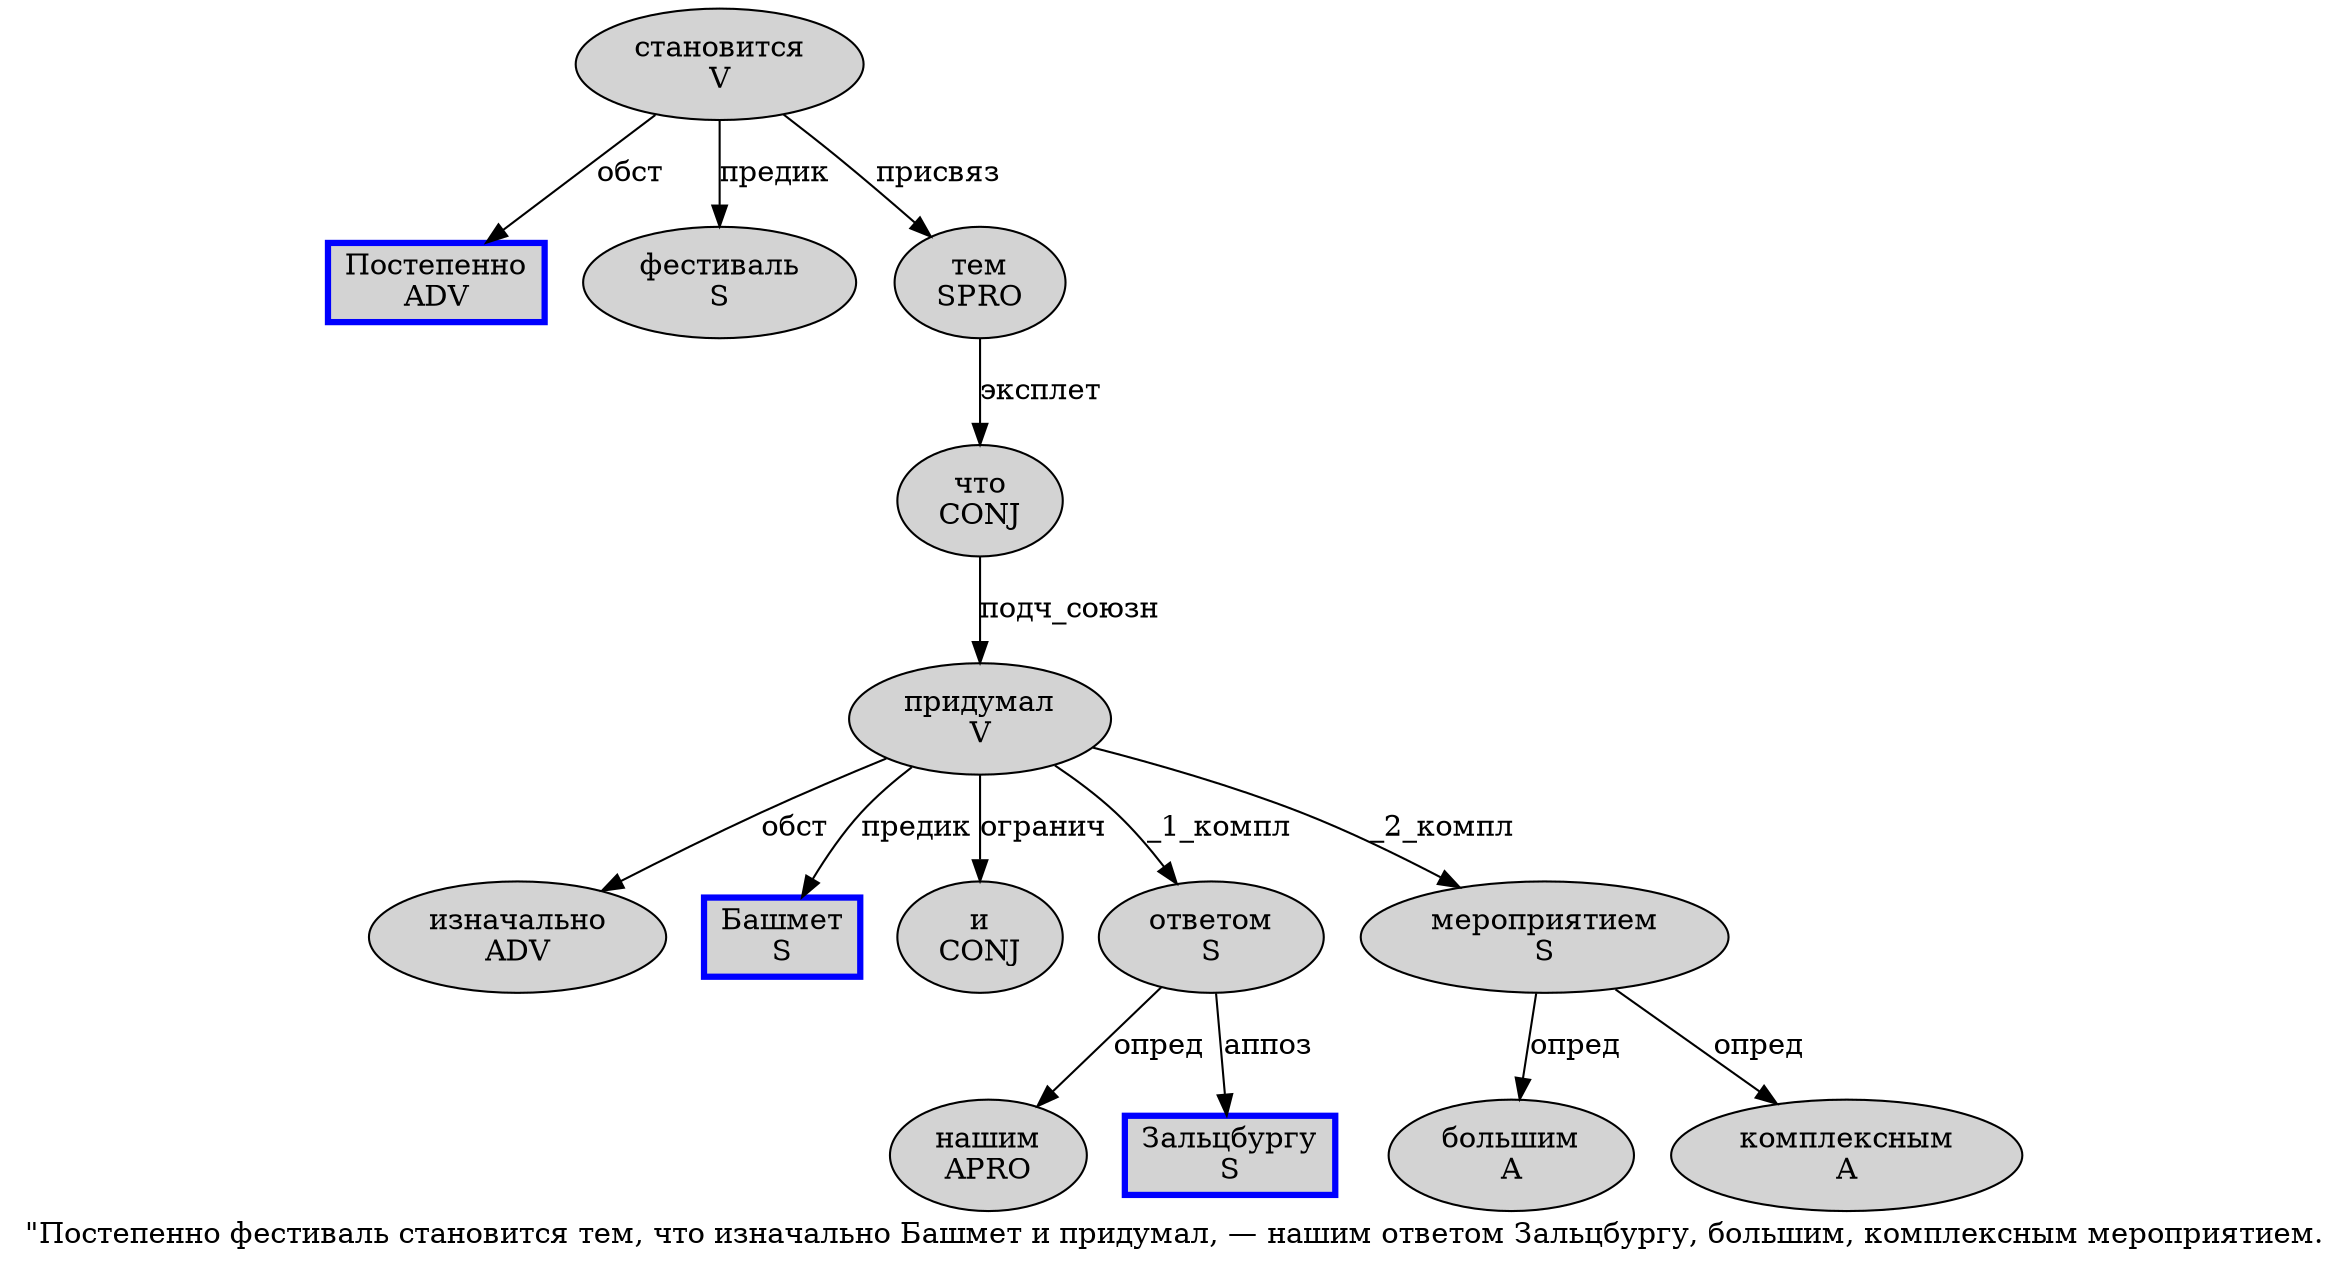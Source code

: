 digraph SENTENCE_888 {
	graph [label="\"Постепенно фестиваль становится тем, что изначально Башмет и придумал, — нашим ответом Зальцбургу, большим, комплексным мероприятием."]
	node [style=filled]
		1 [label="Постепенно
ADV" color=blue fillcolor=lightgray penwidth=3 shape=box]
		2 [label="фестиваль
S" color="" fillcolor=lightgray penwidth=1 shape=ellipse]
		3 [label="становится
V" color="" fillcolor=lightgray penwidth=1 shape=ellipse]
		4 [label="тем
SPRO" color="" fillcolor=lightgray penwidth=1 shape=ellipse]
		6 [label="что
CONJ" color="" fillcolor=lightgray penwidth=1 shape=ellipse]
		7 [label="изначально
ADV" color="" fillcolor=lightgray penwidth=1 shape=ellipse]
		8 [label="Башмет
S" color=blue fillcolor=lightgray penwidth=3 shape=box]
		9 [label="и
CONJ" color="" fillcolor=lightgray penwidth=1 shape=ellipse]
		10 [label="придумал
V" color="" fillcolor=lightgray penwidth=1 shape=ellipse]
		13 [label="нашим
APRO" color="" fillcolor=lightgray penwidth=1 shape=ellipse]
		14 [label="ответом
S" color="" fillcolor=lightgray penwidth=1 shape=ellipse]
		15 [label="Зальцбургу
S" color=blue fillcolor=lightgray penwidth=3 shape=box]
		17 [label="большим
A" color="" fillcolor=lightgray penwidth=1 shape=ellipse]
		19 [label="комплексным
A" color="" fillcolor=lightgray penwidth=1 shape=ellipse]
		20 [label="мероприятием
S" color="" fillcolor=lightgray penwidth=1 shape=ellipse]
			20 -> 17 [label="опред"]
			20 -> 19 [label="опред"]
			10 -> 7 [label="обст"]
			10 -> 8 [label="предик"]
			10 -> 9 [label="огранич"]
			10 -> 14 [label="_1_компл"]
			10 -> 20 [label="_2_компл"]
			6 -> 10 [label="подч_союзн"]
			4 -> 6 [label="эксплет"]
			14 -> 13 [label="опред"]
			14 -> 15 [label="аппоз"]
			3 -> 1 [label="обст"]
			3 -> 2 [label="предик"]
			3 -> 4 [label="присвяз"]
}